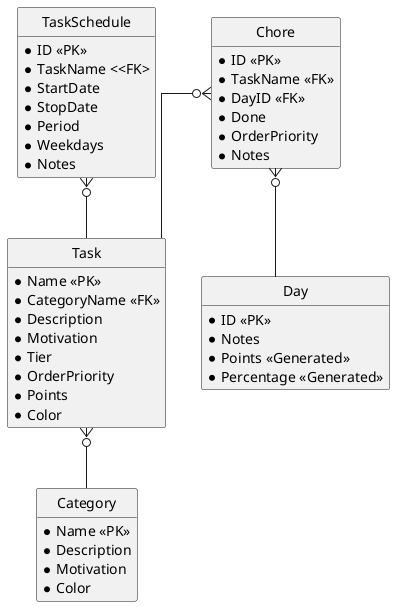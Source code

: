 @startuml

skinparam linetype ortho
hide circle
hide empty members

entity Category {
    * Name <<PK>>
    * Description
    * Motivation
    * Color
}

entity Task {
    * Name <<PK>>
    * CategoryName <<FK>>
    * Description
    * Motivation
    * Tier
    * OrderPriority
    * Points
    * Color
}

entity TaskSchedule {
    * ID <<PK>>
    * TaskName <<FK>
    * StartDate
    * StopDate
    * Period
    * Weekdays
    * Notes
}

entity Chore {
    * ID <<PK>>
    * TaskName <<FK>>
    * DayID <<FK>>
    * Done
    * OrderPriority
    * Notes
}

entity Day {
    * ID <<PK>>
    * Notes
    * Points <<Generated>>
    * Percentage <<Generated>>
}

Chore }o-- Day
Chore }o-- Task
Task }o-- Category
TaskSchedule }o-- Task

@enduml

